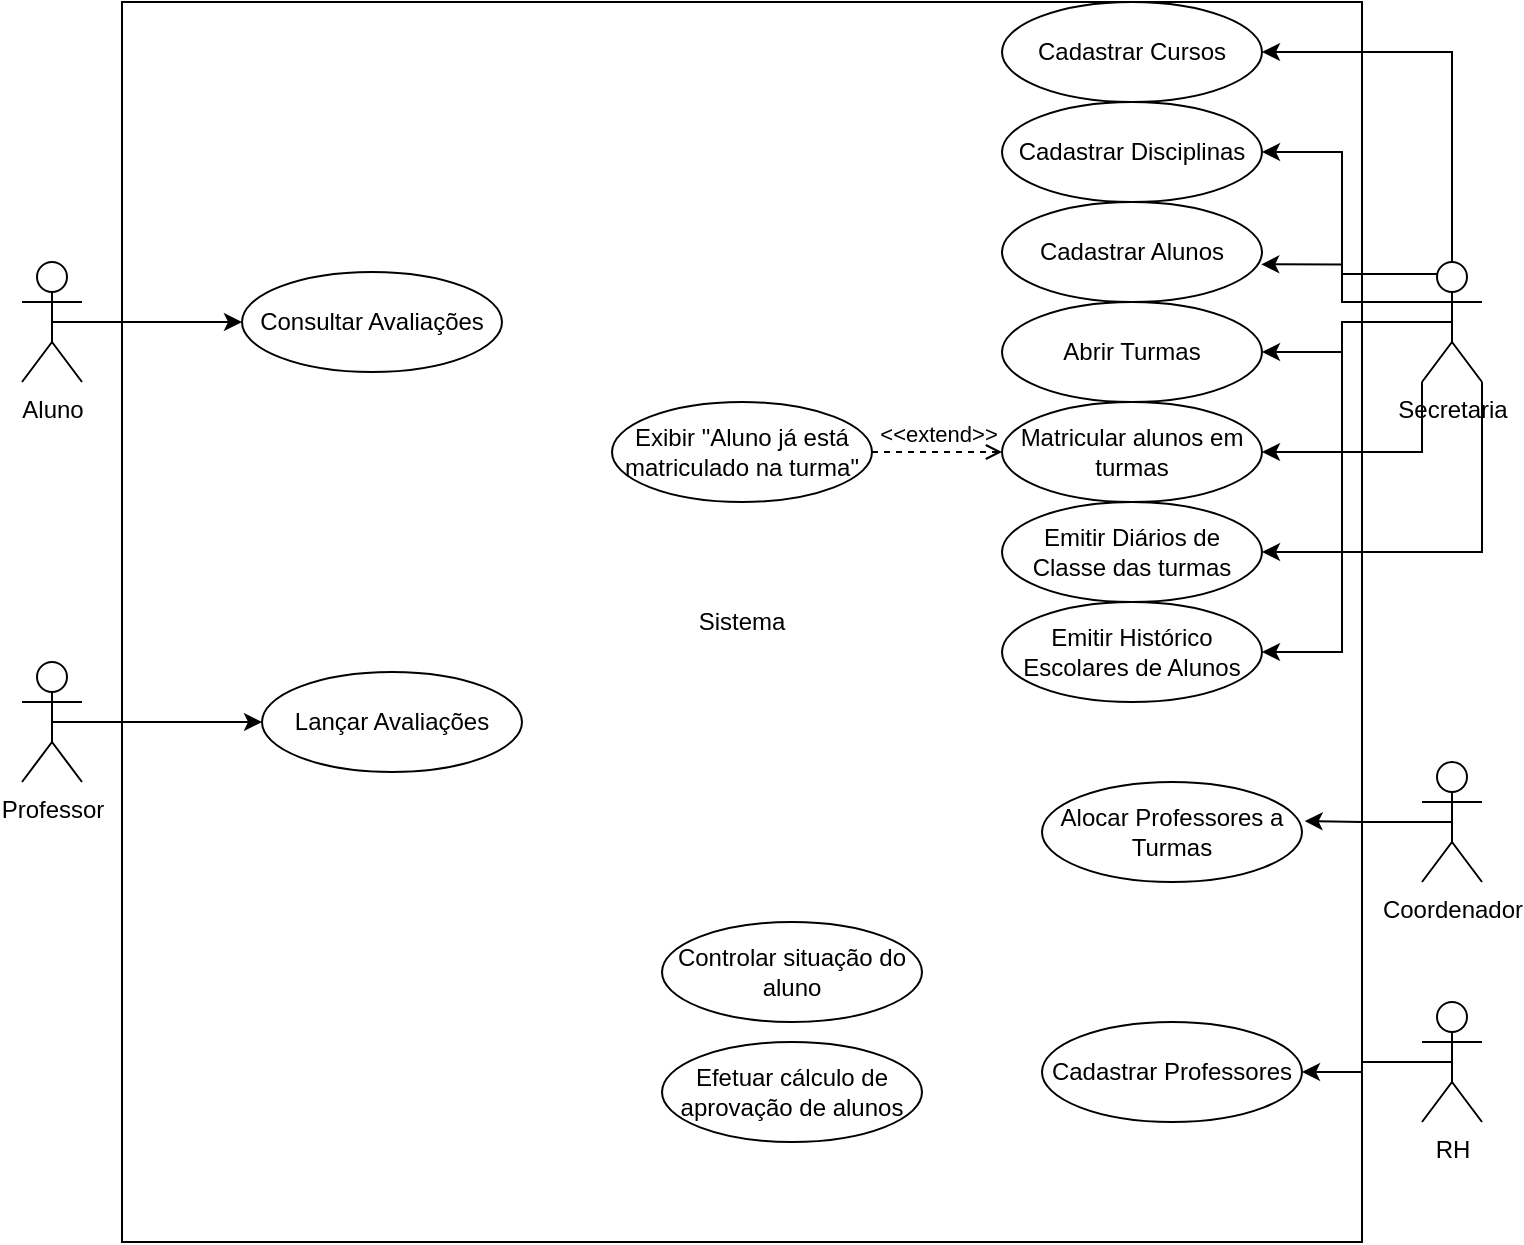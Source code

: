 <mxfile version="20.3.6" type="github">
  <diagram id="vVO3SAS2hi7tF6jPVuYe" name="Página-1">
    <mxGraphModel dx="1152" dy="663" grid="1" gridSize="10" guides="1" tooltips="1" connect="1" arrows="1" fold="1" page="1" pageScale="1" pageWidth="827" pageHeight="1169" math="0" shadow="0">
      <root>
        <mxCell id="0" />
        <mxCell id="1" parent="0" />
        <mxCell id="UacdsaR3c3s-tVfDDYsF-1" value="Sistema" style="whiteSpace=wrap;html=1;aspect=fixed;" vertex="1" parent="1">
          <mxGeometry x="100" y="50" width="620" height="620" as="geometry" />
        </mxCell>
        <mxCell id="UacdsaR3c3s-tVfDDYsF-39" style="edgeStyle=orthogonalEdgeStyle;rounded=0;orthogonalLoop=1;jettySize=auto;html=1;exitX=0.5;exitY=0.5;exitDx=0;exitDy=0;exitPerimeter=0;entryX=0;entryY=0.5;entryDx=0;entryDy=0;" edge="1" parent="1" source="UacdsaR3c3s-tVfDDYsF-2" target="UacdsaR3c3s-tVfDDYsF-36">
          <mxGeometry relative="1" as="geometry" />
        </mxCell>
        <mxCell id="UacdsaR3c3s-tVfDDYsF-2" value="Aluno" style="shape=umlActor;verticalLabelPosition=bottom;verticalAlign=top;html=1;outlineConnect=0;" vertex="1" parent="1">
          <mxGeometry x="50" y="180" width="30" height="60" as="geometry" />
        </mxCell>
        <mxCell id="UacdsaR3c3s-tVfDDYsF-19" style="edgeStyle=orthogonalEdgeStyle;rounded=0;orthogonalLoop=1;jettySize=auto;html=1;exitX=0.5;exitY=0;exitDx=0;exitDy=0;exitPerimeter=0;entryX=1;entryY=0.5;entryDx=0;entryDy=0;" edge="1" parent="1" source="UacdsaR3c3s-tVfDDYsF-3" target="UacdsaR3c3s-tVfDDYsF-8">
          <mxGeometry relative="1" as="geometry" />
        </mxCell>
        <mxCell id="UacdsaR3c3s-tVfDDYsF-22" style="edgeStyle=orthogonalEdgeStyle;rounded=0;orthogonalLoop=1;jettySize=auto;html=1;exitX=0.25;exitY=0.1;exitDx=0;exitDy=0;exitPerimeter=0;entryX=1;entryY=0.5;entryDx=0;entryDy=0;" edge="1" parent="1" source="UacdsaR3c3s-tVfDDYsF-3" target="UacdsaR3c3s-tVfDDYsF-9">
          <mxGeometry relative="1" as="geometry" />
        </mxCell>
        <mxCell id="UacdsaR3c3s-tVfDDYsF-23" style="edgeStyle=orthogonalEdgeStyle;rounded=0;orthogonalLoop=1;jettySize=auto;html=1;exitX=0;exitY=0.333;exitDx=0;exitDy=0;exitPerimeter=0;entryX=0.997;entryY=0.623;entryDx=0;entryDy=0;entryPerimeter=0;" edge="1" parent="1" source="UacdsaR3c3s-tVfDDYsF-3" target="UacdsaR3c3s-tVfDDYsF-11">
          <mxGeometry relative="1" as="geometry" />
        </mxCell>
        <mxCell id="UacdsaR3c3s-tVfDDYsF-24" style="edgeStyle=orthogonalEdgeStyle;rounded=0;orthogonalLoop=1;jettySize=auto;html=1;exitX=0.5;exitY=0.5;exitDx=0;exitDy=0;exitPerimeter=0;entryX=1;entryY=0.5;entryDx=0;entryDy=0;" edge="1" parent="1" source="UacdsaR3c3s-tVfDDYsF-3" target="UacdsaR3c3s-tVfDDYsF-12">
          <mxGeometry relative="1" as="geometry" />
        </mxCell>
        <mxCell id="UacdsaR3c3s-tVfDDYsF-25" style="edgeStyle=orthogonalEdgeStyle;rounded=0;orthogonalLoop=1;jettySize=auto;html=1;exitX=0;exitY=1;exitDx=0;exitDy=0;exitPerimeter=0;entryX=1;entryY=0.5;entryDx=0;entryDy=0;" edge="1" parent="1" source="UacdsaR3c3s-tVfDDYsF-3" target="UacdsaR3c3s-tVfDDYsF-13">
          <mxGeometry relative="1" as="geometry" />
        </mxCell>
        <mxCell id="UacdsaR3c3s-tVfDDYsF-26" style="edgeStyle=orthogonalEdgeStyle;rounded=0;orthogonalLoop=1;jettySize=auto;html=1;exitX=1;exitY=1;exitDx=0;exitDy=0;exitPerimeter=0;entryX=1;entryY=0.5;entryDx=0;entryDy=0;" edge="1" parent="1" source="UacdsaR3c3s-tVfDDYsF-3" target="UacdsaR3c3s-tVfDDYsF-15">
          <mxGeometry relative="1" as="geometry" />
        </mxCell>
        <mxCell id="UacdsaR3c3s-tVfDDYsF-30" style="edgeStyle=orthogonalEdgeStyle;rounded=0;orthogonalLoop=1;jettySize=auto;html=1;exitX=0.5;exitY=0.5;exitDx=0;exitDy=0;exitPerimeter=0;entryX=1;entryY=0.5;entryDx=0;entryDy=0;" edge="1" parent="1" source="UacdsaR3c3s-tVfDDYsF-3" target="UacdsaR3c3s-tVfDDYsF-16">
          <mxGeometry relative="1" as="geometry" />
        </mxCell>
        <mxCell id="UacdsaR3c3s-tVfDDYsF-3" value="Secretaria" style="shape=umlActor;verticalLabelPosition=bottom;verticalAlign=top;html=1;outlineConnect=0;" vertex="1" parent="1">
          <mxGeometry x="750" y="180" width="30" height="60" as="geometry" />
        </mxCell>
        <mxCell id="UacdsaR3c3s-tVfDDYsF-33" style="edgeStyle=orthogonalEdgeStyle;rounded=0;orthogonalLoop=1;jettySize=auto;html=1;exitX=0.5;exitY=0.5;exitDx=0;exitDy=0;exitPerimeter=0;entryX=1.01;entryY=0.39;entryDx=0;entryDy=0;entryPerimeter=0;" edge="1" parent="1" source="UacdsaR3c3s-tVfDDYsF-4" target="UacdsaR3c3s-tVfDDYsF-31">
          <mxGeometry relative="1" as="geometry" />
        </mxCell>
        <mxCell id="UacdsaR3c3s-tVfDDYsF-4" value="Coordenador&lt;br&gt;" style="shape=umlActor;verticalLabelPosition=bottom;verticalAlign=top;html=1;outlineConnect=0;" vertex="1" parent="1">
          <mxGeometry x="750" y="430" width="30" height="60" as="geometry" />
        </mxCell>
        <mxCell id="UacdsaR3c3s-tVfDDYsF-40" style="edgeStyle=orthogonalEdgeStyle;rounded=0;orthogonalLoop=1;jettySize=auto;html=1;exitX=0.5;exitY=0.5;exitDx=0;exitDy=0;exitPerimeter=0;entryX=0;entryY=0.5;entryDx=0;entryDy=0;" edge="1" parent="1" source="UacdsaR3c3s-tVfDDYsF-6" target="UacdsaR3c3s-tVfDDYsF-34">
          <mxGeometry relative="1" as="geometry" />
        </mxCell>
        <mxCell id="UacdsaR3c3s-tVfDDYsF-6" value="Professor" style="shape=umlActor;verticalLabelPosition=bottom;verticalAlign=top;html=1;outlineConnect=0;" vertex="1" parent="1">
          <mxGeometry x="50" y="380" width="30" height="60" as="geometry" />
        </mxCell>
        <mxCell id="UacdsaR3c3s-tVfDDYsF-29" style="edgeStyle=orthogonalEdgeStyle;rounded=0;orthogonalLoop=1;jettySize=auto;html=1;exitX=0.5;exitY=0.5;exitDx=0;exitDy=0;exitPerimeter=0;entryX=1;entryY=0.5;entryDx=0;entryDy=0;" edge="1" parent="1" source="UacdsaR3c3s-tVfDDYsF-7" target="UacdsaR3c3s-tVfDDYsF-28">
          <mxGeometry relative="1" as="geometry" />
        </mxCell>
        <mxCell id="UacdsaR3c3s-tVfDDYsF-7" value="RH" style="shape=umlActor;verticalLabelPosition=bottom;verticalAlign=top;html=1;outlineConnect=0;" vertex="1" parent="1">
          <mxGeometry x="750" y="550" width="30" height="60" as="geometry" />
        </mxCell>
        <mxCell id="UacdsaR3c3s-tVfDDYsF-8" value="Cadastrar Cursos&lt;br&gt;" style="ellipse;whiteSpace=wrap;html=1;" vertex="1" parent="1">
          <mxGeometry x="540" y="50" width="130" height="50" as="geometry" />
        </mxCell>
        <mxCell id="UacdsaR3c3s-tVfDDYsF-9" value="Cadastrar Disciplinas" style="ellipse;whiteSpace=wrap;html=1;" vertex="1" parent="1">
          <mxGeometry x="540" y="100" width="130" height="50" as="geometry" />
        </mxCell>
        <mxCell id="UacdsaR3c3s-tVfDDYsF-11" value="Cadastrar Alunos" style="ellipse;whiteSpace=wrap;html=1;" vertex="1" parent="1">
          <mxGeometry x="540" y="150" width="130" height="50" as="geometry" />
        </mxCell>
        <mxCell id="UacdsaR3c3s-tVfDDYsF-12" value="Abrir Turmas" style="ellipse;whiteSpace=wrap;html=1;" vertex="1" parent="1">
          <mxGeometry x="540" y="200" width="130" height="50" as="geometry" />
        </mxCell>
        <mxCell id="UacdsaR3c3s-tVfDDYsF-13" value="Matricular alunos em turmas" style="ellipse;whiteSpace=wrap;html=1;" vertex="1" parent="1">
          <mxGeometry x="540" y="250" width="130" height="50" as="geometry" />
        </mxCell>
        <mxCell id="UacdsaR3c3s-tVfDDYsF-15" value="Emitir Diários de Classe das turmas" style="ellipse;whiteSpace=wrap;html=1;" vertex="1" parent="1">
          <mxGeometry x="540" y="300" width="130" height="50" as="geometry" />
        </mxCell>
        <mxCell id="UacdsaR3c3s-tVfDDYsF-16" value="Emitir Histórico Escolares de Alunos" style="ellipse;whiteSpace=wrap;html=1;" vertex="1" parent="1">
          <mxGeometry x="540" y="350" width="130" height="50" as="geometry" />
        </mxCell>
        <mxCell id="UacdsaR3c3s-tVfDDYsF-28" value="Cadastrar Professores" style="ellipse;whiteSpace=wrap;html=1;" vertex="1" parent="1">
          <mxGeometry x="560" y="560" width="130" height="50" as="geometry" />
        </mxCell>
        <mxCell id="UacdsaR3c3s-tVfDDYsF-31" value="Alocar Professores a Turmas" style="ellipse;whiteSpace=wrap;html=1;" vertex="1" parent="1">
          <mxGeometry x="560" y="440" width="130" height="50" as="geometry" />
        </mxCell>
        <mxCell id="UacdsaR3c3s-tVfDDYsF-34" value="Lançar Avaliações" style="ellipse;whiteSpace=wrap;html=1;" vertex="1" parent="1">
          <mxGeometry x="170" y="385" width="130" height="50" as="geometry" />
        </mxCell>
        <mxCell id="UacdsaR3c3s-tVfDDYsF-36" value="Consultar Avaliações" style="ellipse;whiteSpace=wrap;html=1;" vertex="1" parent="1">
          <mxGeometry x="160" y="185" width="130" height="50" as="geometry" />
        </mxCell>
        <mxCell id="UacdsaR3c3s-tVfDDYsF-37" value="Efetuar cálculo de aprovação de alunos" style="ellipse;whiteSpace=wrap;html=1;" vertex="1" parent="1">
          <mxGeometry x="370" y="570" width="130" height="50" as="geometry" />
        </mxCell>
        <mxCell id="UacdsaR3c3s-tVfDDYsF-38" value="Controlar situação do aluno" style="ellipse;whiteSpace=wrap;html=1;" vertex="1" parent="1">
          <mxGeometry x="370" y="510" width="130" height="50" as="geometry" />
        </mxCell>
        <mxCell id="UacdsaR3c3s-tVfDDYsF-41" value="Exibir &quot;Aluno já está matriculado na turma&quot;" style="ellipse;whiteSpace=wrap;html=1;" vertex="1" parent="1">
          <mxGeometry x="345" y="250" width="130" height="50" as="geometry" />
        </mxCell>
        <mxCell id="UacdsaR3c3s-tVfDDYsF-43" value="&amp;lt;&amp;lt;extend&amp;gt;&amp;gt;" style="html=1;verticalAlign=bottom;labelBackgroundColor=none;endArrow=open;endFill=0;dashed=1;rounded=0;exitX=1;exitY=0.5;exitDx=0;exitDy=0;entryX=0;entryY=0.5;entryDx=0;entryDy=0;" edge="1" parent="1" source="UacdsaR3c3s-tVfDDYsF-41" target="UacdsaR3c3s-tVfDDYsF-13">
          <mxGeometry width="160" relative="1" as="geometry">
            <mxPoint x="490" y="274.58" as="sourcePoint" />
            <mxPoint x="540" y="274.58" as="targetPoint" />
          </mxGeometry>
        </mxCell>
      </root>
    </mxGraphModel>
  </diagram>
</mxfile>
